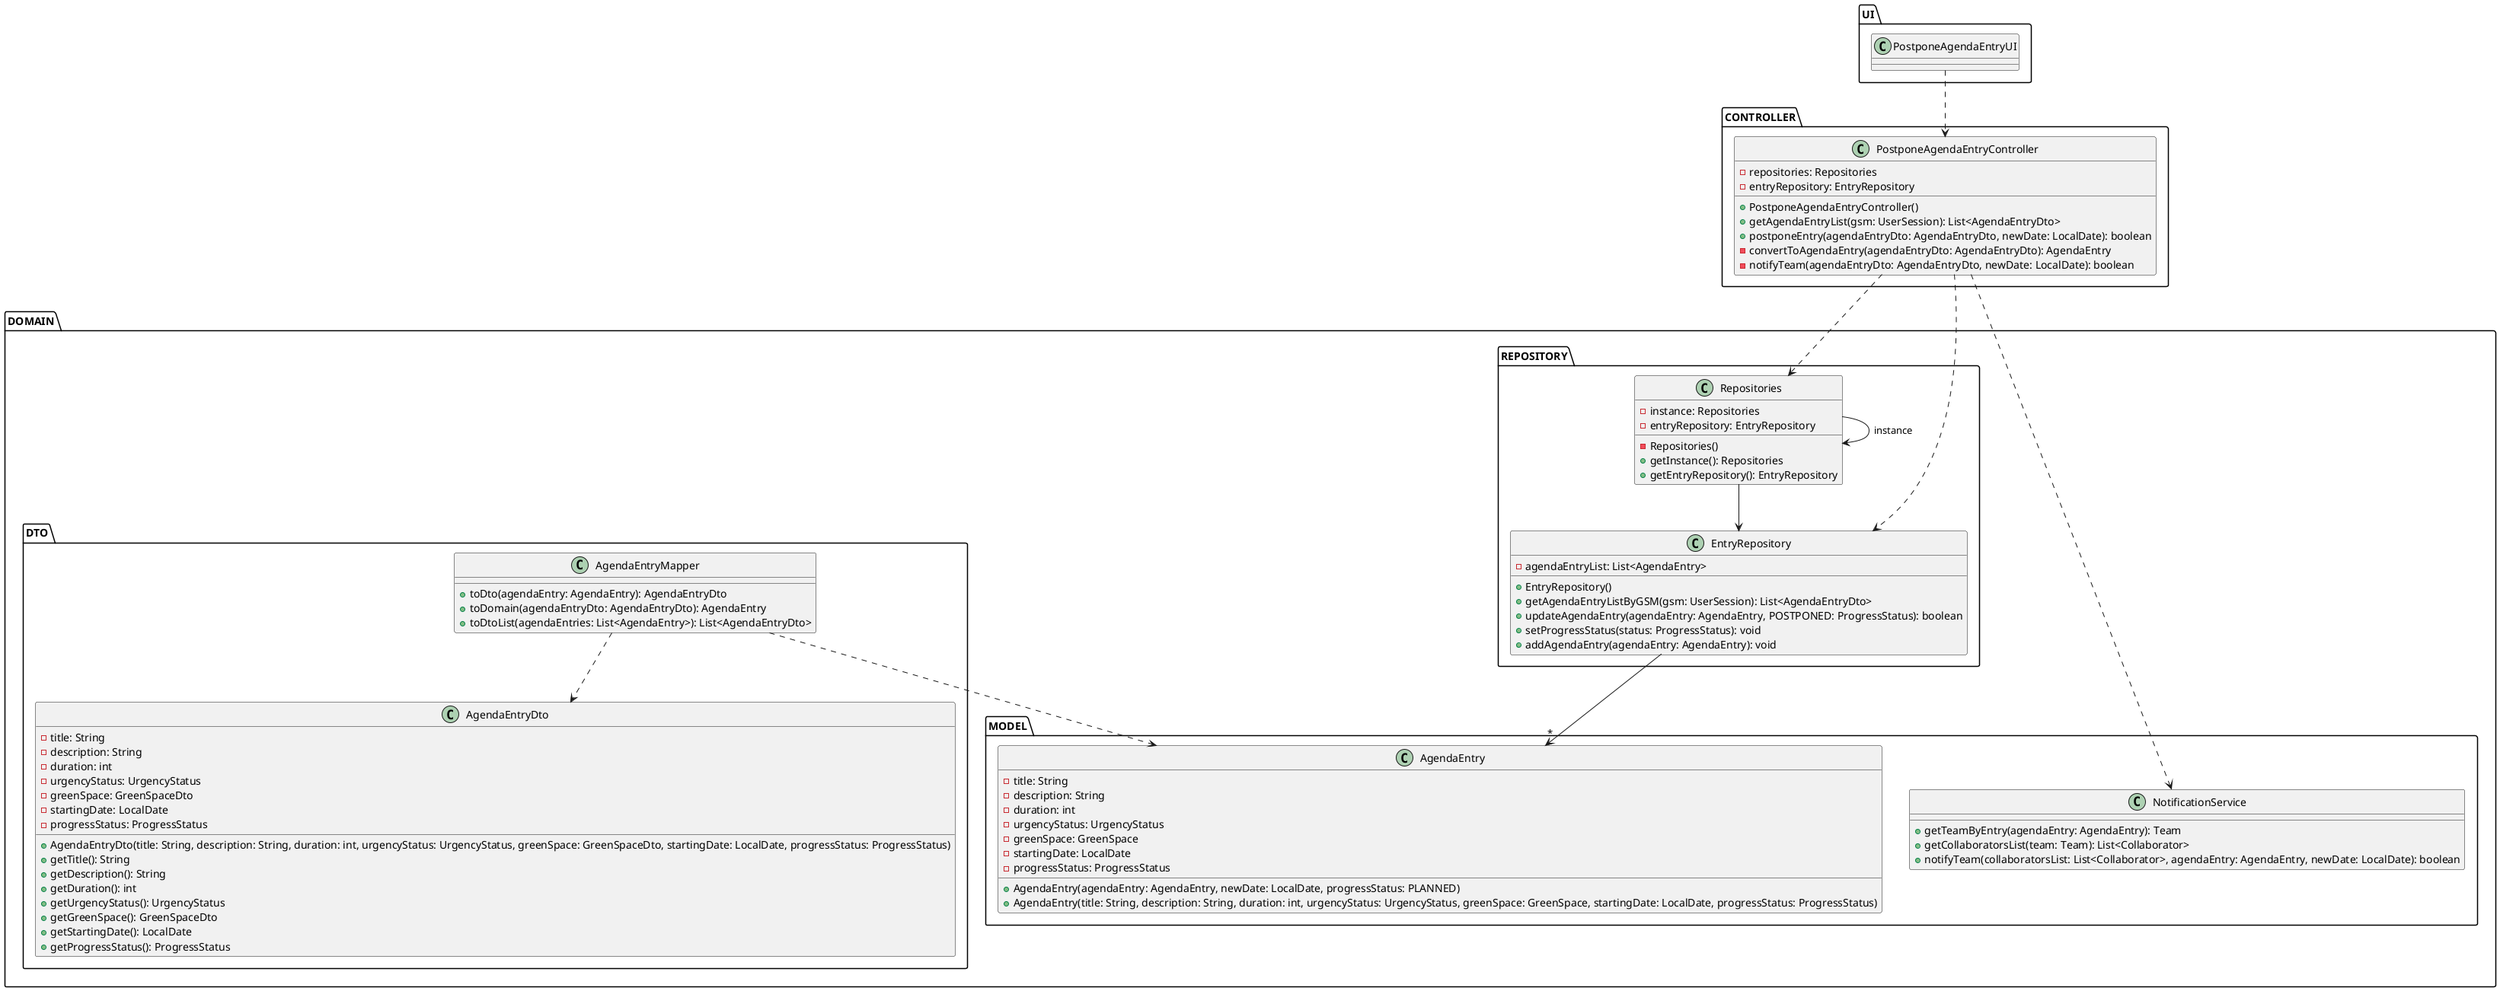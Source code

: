 @startuml
skinparam shadowing false
skinparam line type polyline

package UI {
    class PostponeAgendaEntryUI {
    }
}

package CONTROLLER {
    class PostponeAgendaEntryController {
        - repositories: Repositories
        - entryRepository: EntryRepository
        + PostponeAgendaEntryController()
        + getAgendaEntryList(gsm: UserSession): List<AgendaEntryDto>
        + postponeEntry(agendaEntryDto: AgendaEntryDto, newDate: LocalDate): boolean
        - convertToAgendaEntry(agendaEntryDto: AgendaEntryDto): AgendaEntry
        - notifyTeam(agendaEntryDto: AgendaEntryDto, newDate: LocalDate): boolean
    }
}

package DOMAIN {
    package REPOSITORY {
        class Repositories {
            - instance: Repositories
            - entryRepository: EntryRepository
            - Repositories()
            + getInstance(): Repositories
            + getEntryRepository(): EntryRepository
        }

        class EntryRepository {
            - agendaEntryList: List<AgendaEntry>
            + EntryRepository()
            + getAgendaEntryListByGSM(gsm: UserSession): List<AgendaEntryDto>
            + updateAgendaEntry(agendaEntry: AgendaEntry, POSTPONED: ProgressStatus): boolean
            + setProgressStatus(status: ProgressStatus): void
            + addAgendaEntry(agendaEntry: AgendaEntry): void
        }
    }

    package DTO {
        class AgendaEntryMapper {
            + toDto(agendaEntry: AgendaEntry): AgendaEntryDto
            + toDomain(agendaEntryDto: AgendaEntryDto): AgendaEntry
            + toDtoList(agendaEntries: List<AgendaEntry>): List<AgendaEntryDto>
        }

        class AgendaEntryDto {
            - title: String
            - description: String
            - duration: int
            - urgencyStatus: UrgencyStatus
            - greenSpace: GreenSpaceDto
            - startingDate: LocalDate
            - progressStatus: ProgressStatus
            + AgendaEntryDto(title: String, description: String, duration: int, urgencyStatus: UrgencyStatus, greenSpace: GreenSpaceDto, startingDate: LocalDate, progressStatus: ProgressStatus)
            + getTitle(): String
            + getDescription(): String
            + getDuration(): int
            + getUrgencyStatus(): UrgencyStatus
            + getGreenSpace(): GreenSpaceDto
            + getStartingDate(): LocalDate
            + getProgressStatus(): ProgressStatus
        }
    }

    package MODEL {
        class AgendaEntry {
            - title: String
            - description: String
            - duration: int
            - urgencyStatus: UrgencyStatus
            - greenSpace: GreenSpace
            - startingDate: LocalDate
            - progressStatus: ProgressStatus
            + AgendaEntry(agendaEntry: AgendaEntry, newDate: LocalDate, progressStatus: PLANNED)
            + AgendaEntry(title: String, description: String, duration: int, urgencyStatus: UrgencyStatus, greenSpace: GreenSpace, startingDate: LocalDate, progressStatus: ProgressStatus)

        }

        class NotificationService {
            + getTeamByEntry(agendaEntry: AgendaEntry): Team
            + getCollaboratorsList(team: Team): List<Collaborator>
            + notifyTeam(collaboratorsList: List<Collaborator>, agendaEntry: AgendaEntry, newDate: LocalDate): boolean
        }
    }
}

PostponeAgendaEntryUI ..> PostponeAgendaEntryController
PostponeAgendaEntryController ..> Repositories
Repositories --> Repositories: instance
PostponeAgendaEntryController ..> EntryRepository
Repositories --> EntryRepository
EntryRepository --> "*" AgendaEntry
AgendaEntryMapper ..> AgendaEntryDto
AgendaEntryMapper ..> AgendaEntry
PostponeAgendaEntryController ..> NotificationService

@enduml
